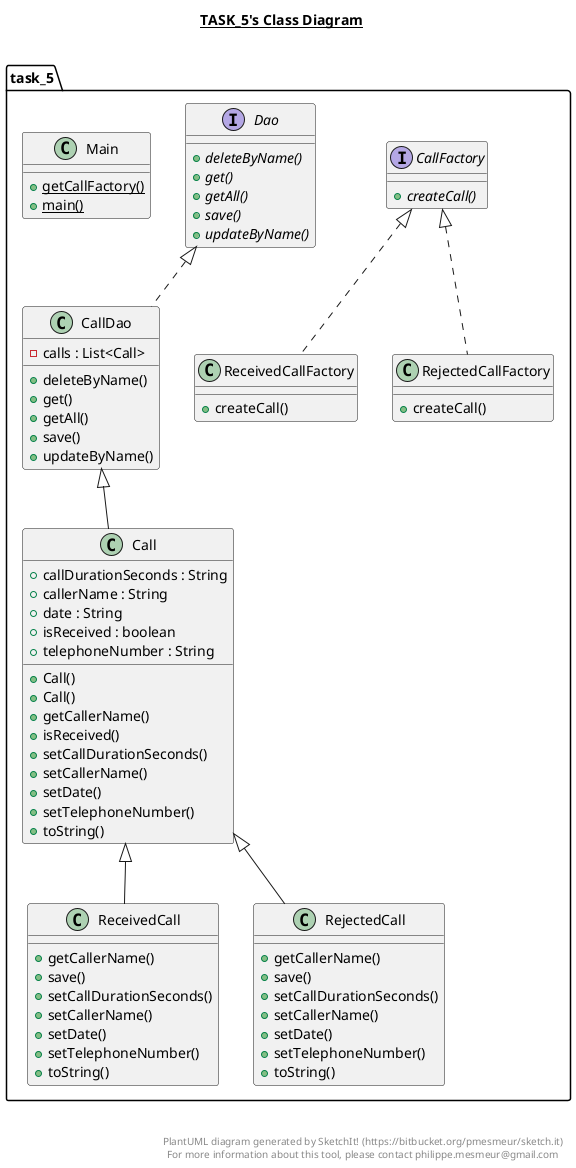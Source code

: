 @startuml

title __TASK_5's Class Diagram__\n

  namespace task_5 {
    class task_5.Call {
        + callDurationSeconds : String
        + callerName : String
        + date : String
        + isReceived : boolean
        + telephoneNumber : String
        + Call()
        + Call()
        + getCallerName()
        + isReceived()
        + setCallDurationSeconds()
        + setCallerName()
        + setDate()
        + setTelephoneNumber()
        + toString()
    }
  }
  

  namespace task_5 {
    class task_5.CallDao {
        - calls : List<Call>
        + deleteByName()
        + get()
        + getAll()
        + save()
        + updateByName()
    }
  }
  

  namespace task_5 {
    interface task_5.CallFactory {
        {abstract} + createCall()
    }
  }
  

  namespace task_5 {
    interface task_5.Dao {
        {abstract} + deleteByName()
        {abstract} + get()
        {abstract} + getAll()
        {abstract} + save()
        {abstract} + updateByName()
    }
  }
  

  namespace task_5 {
    class task_5.Main {
        {static} + getCallFactory()
        {static} + main()
    }
  }
  

  namespace task_5 {
    class task_5.ReceivedCall {
        + getCallerName()
        + save()
        + setCallDurationSeconds()
        + setCallerName()
        + setDate()
        + setTelephoneNumber()
        + toString()
    }
  }
  

  namespace task_5 {
    class task_5.ReceivedCallFactory {
        + createCall()
    }
  }
  

  namespace task_5 {
    class task_5.RejectedCall {
        + getCallerName()
        + save()
        + setCallDurationSeconds()
        + setCallerName()
        + setDate()
        + setTelephoneNumber()
        + toString()
    }
  }
  

  namespace task_5 {
    class task_5.RejectedCallFactory {
        + createCall()
    }
  }
  

  task_5.Call -up-|> task_5.CallDao
  task_5.CallDao .up.|> task_5.Dao
  task_5.ReceivedCall -up-|> task_5.Call
  task_5.ReceivedCallFactory .up.|> task_5.CallFactory
  task_5.RejectedCall -up-|> task_5.Call
  task_5.RejectedCallFactory .up.|> task_5.CallFactory


right footer


PlantUML diagram generated by SketchIt! (https://bitbucket.org/pmesmeur/sketch.it)
For more information about this tool, please contact philippe.mesmeur@gmail.com
endfooter

@enduml
